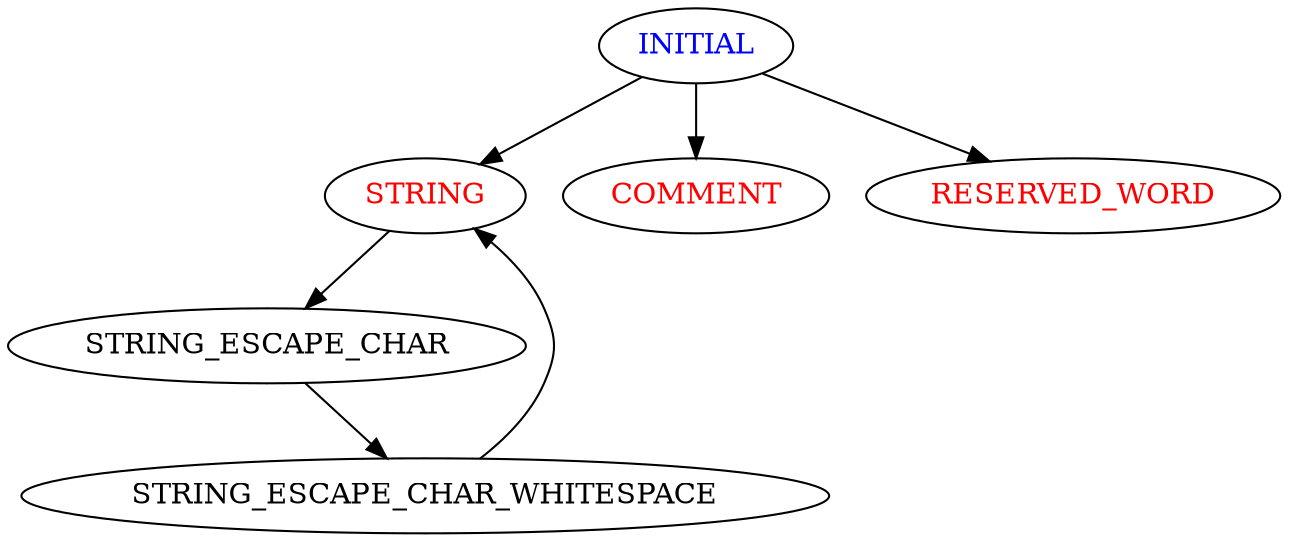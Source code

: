 digraph {
  INITIAL [fontcolor=blue];
  
  STRING [fontcolor=red];
  STRING_ESCAPE_CHAR;
  STRING_ESCAPE_CHAR_WHITESPACE;

  COMMENT [fontcolor=red];

  RESERVED_WORD [fontcolor=red];

  INITIAL -> {
    STRING
    COMMENT
    RESERVED_WORD
  };

  STRING -> STRING_ESCAPE_CHAR;

  STRING_ESCAPE_CHAR -> STRING_ESCAPE_CHAR_WHITESPACE;
  
  STRING_ESCAPE_CHAR_WHITESPACE -> STRING;
}